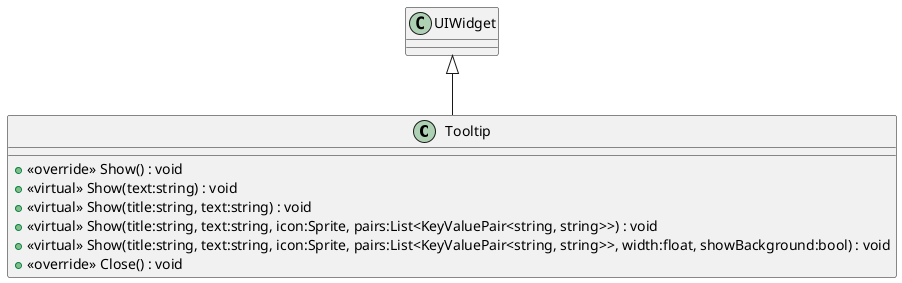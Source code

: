 @startuml
class Tooltip {
    + <<override>> Show() : void
    + <<virtual>> Show(text:string) : void
    + <<virtual>> Show(title:string, text:string) : void
    + <<virtual>> Show(title:string, text:string, icon:Sprite, pairs:List<KeyValuePair<string, string>>) : void
    + <<virtual>> Show(title:string, text:string, icon:Sprite, pairs:List<KeyValuePair<string, string>>, width:float, showBackground:bool) : void
    + <<override>> Close() : void
}
UIWidget <|-- Tooltip
@enduml
